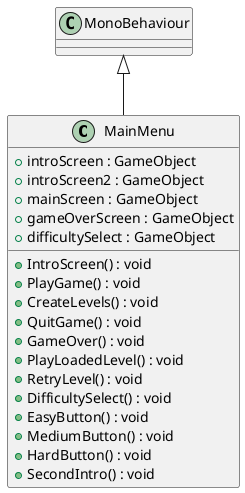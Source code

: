 @startuml
class MainMenu {
    + introScreen : GameObject
    + introScreen2 : GameObject
    + mainScreen : GameObject
    + gameOverScreen : GameObject
    + difficultySelect : GameObject
    + IntroScreen() : void
    + PlayGame() : void
    + CreateLevels() : void
    + QuitGame() : void
    + GameOver() : void
    + PlayLoadedLevel() : void
    + RetryLevel() : void
    + DifficultySelect() : void
    + EasyButton() : void
    + MediumButton() : void
    + HardButton() : void
    + SecondIntro() : void
}
MonoBehaviour <|-- MainMenu
@enduml
